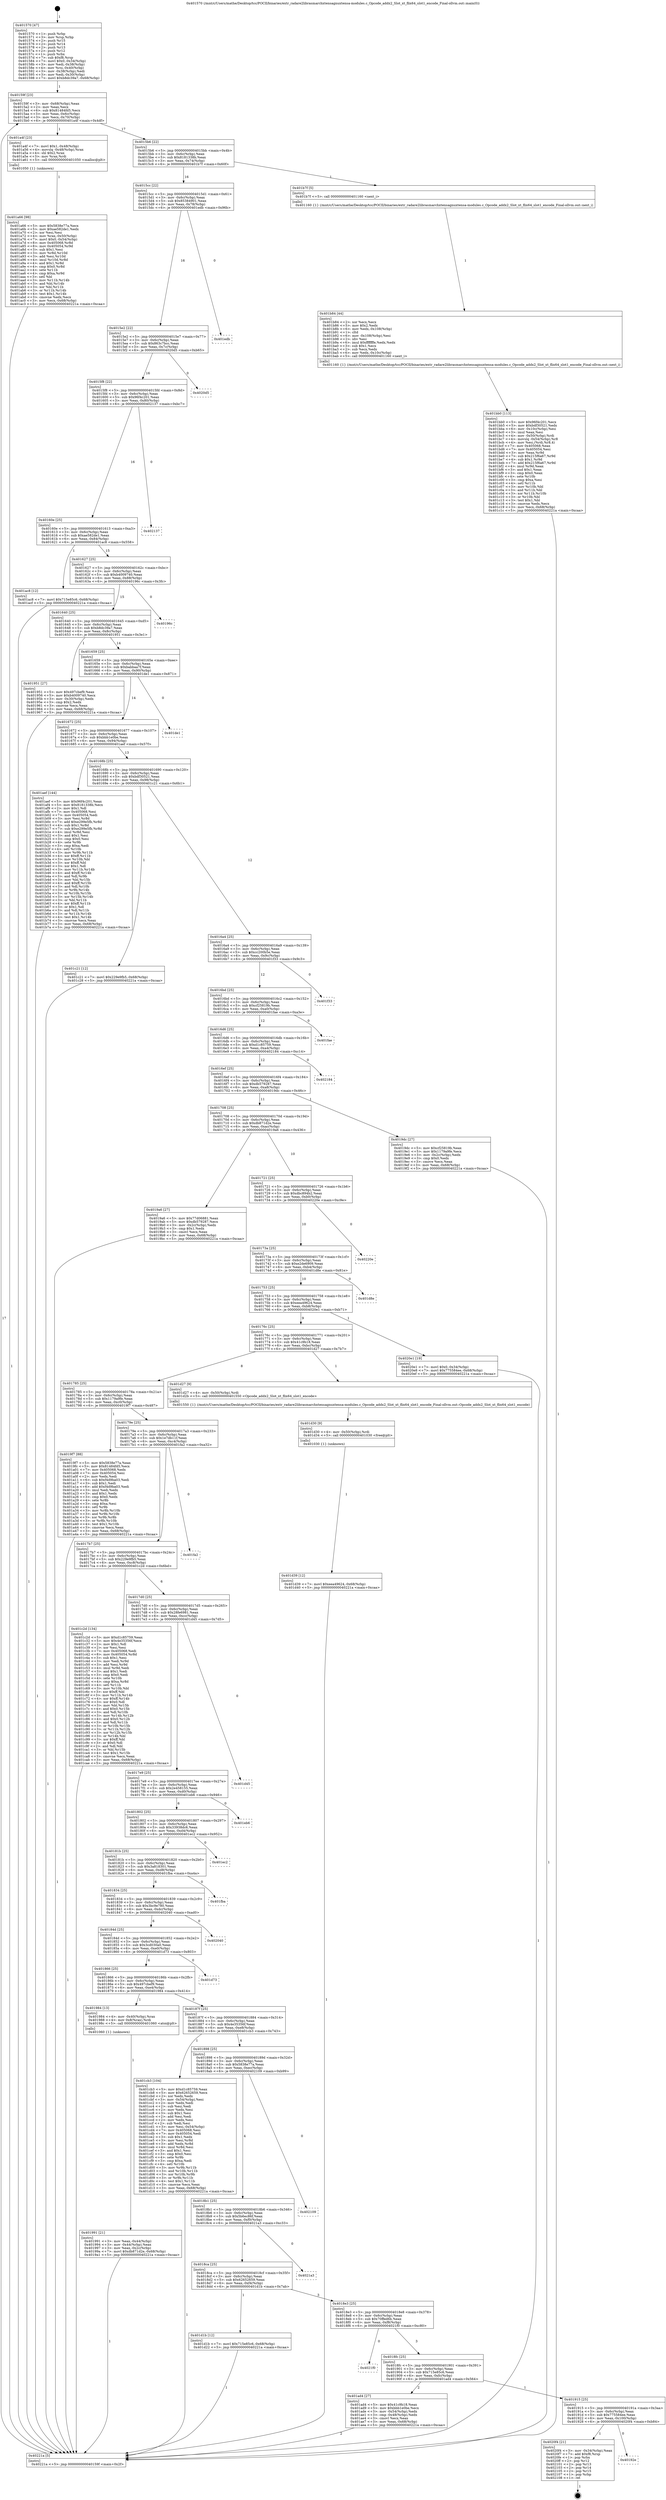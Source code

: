 digraph "0x401570" {
  label = "0x401570 (/mnt/c/Users/mathe/Desktop/tcc/POCII/binaries/extr_radare2librasmarchxtensagnuxtensa-modules.c_Opcode_addx2_Slot_xt_flix64_slot1_encode_Final-ollvm.out::main(0))"
  labelloc = "t"
  node[shape=record]

  Entry [label="",width=0.3,height=0.3,shape=circle,fillcolor=black,style=filled]
  "0x40159f" [label="{
     0x40159f [23]\l
     | [instrs]\l
     &nbsp;&nbsp;0x40159f \<+3\>: mov -0x68(%rbp),%eax\l
     &nbsp;&nbsp;0x4015a2 \<+2\>: mov %eax,%ecx\l
     &nbsp;&nbsp;0x4015a4 \<+6\>: sub $0x81484fd5,%ecx\l
     &nbsp;&nbsp;0x4015aa \<+3\>: mov %eax,-0x6c(%rbp)\l
     &nbsp;&nbsp;0x4015ad \<+3\>: mov %ecx,-0x70(%rbp)\l
     &nbsp;&nbsp;0x4015b0 \<+6\>: je 0000000000401a4f \<main+0x4df\>\l
  }"]
  "0x401a4f" [label="{
     0x401a4f [23]\l
     | [instrs]\l
     &nbsp;&nbsp;0x401a4f \<+7\>: movl $0x1,-0x48(%rbp)\l
     &nbsp;&nbsp;0x401a56 \<+4\>: movslq -0x48(%rbp),%rax\l
     &nbsp;&nbsp;0x401a5a \<+4\>: shl $0x2,%rax\l
     &nbsp;&nbsp;0x401a5e \<+3\>: mov %rax,%rdi\l
     &nbsp;&nbsp;0x401a61 \<+5\>: call 0000000000401050 \<malloc@plt\>\l
     | [calls]\l
     &nbsp;&nbsp;0x401050 \{1\} (unknown)\l
  }"]
  "0x4015b6" [label="{
     0x4015b6 [22]\l
     | [instrs]\l
     &nbsp;&nbsp;0x4015b6 \<+5\>: jmp 00000000004015bb \<main+0x4b\>\l
     &nbsp;&nbsp;0x4015bb \<+3\>: mov -0x6c(%rbp),%eax\l
     &nbsp;&nbsp;0x4015be \<+5\>: sub $0x8181338b,%eax\l
     &nbsp;&nbsp;0x4015c3 \<+3\>: mov %eax,-0x74(%rbp)\l
     &nbsp;&nbsp;0x4015c6 \<+6\>: je 0000000000401b7f \<main+0x60f\>\l
  }"]
  Exit [label="",width=0.3,height=0.3,shape=circle,fillcolor=black,style=filled,peripheries=2]
  "0x401b7f" [label="{
     0x401b7f [5]\l
     | [instrs]\l
     &nbsp;&nbsp;0x401b7f \<+5\>: call 0000000000401160 \<next_i\>\l
     | [calls]\l
     &nbsp;&nbsp;0x401160 \{1\} (/mnt/c/Users/mathe/Desktop/tcc/POCII/binaries/extr_radare2librasmarchxtensagnuxtensa-modules.c_Opcode_addx2_Slot_xt_flix64_slot1_encode_Final-ollvm.out::next_i)\l
  }"]
  "0x4015cc" [label="{
     0x4015cc [22]\l
     | [instrs]\l
     &nbsp;&nbsp;0x4015cc \<+5\>: jmp 00000000004015d1 \<main+0x61\>\l
     &nbsp;&nbsp;0x4015d1 \<+3\>: mov -0x6c(%rbp),%eax\l
     &nbsp;&nbsp;0x4015d4 \<+5\>: sub $0x85384901,%eax\l
     &nbsp;&nbsp;0x4015d9 \<+3\>: mov %eax,-0x78(%rbp)\l
     &nbsp;&nbsp;0x4015dc \<+6\>: je 0000000000401edb \<main+0x96b\>\l
  }"]
  "0x40192e" [label="{
     0x40192e\l
  }", style=dashed]
  "0x401edb" [label="{
     0x401edb\l
  }", style=dashed]
  "0x4015e2" [label="{
     0x4015e2 [22]\l
     | [instrs]\l
     &nbsp;&nbsp;0x4015e2 \<+5\>: jmp 00000000004015e7 \<main+0x77\>\l
     &nbsp;&nbsp;0x4015e7 \<+3\>: mov -0x6c(%rbp),%eax\l
     &nbsp;&nbsp;0x4015ea \<+5\>: sub $0x863c7bcc,%eax\l
     &nbsp;&nbsp;0x4015ef \<+3\>: mov %eax,-0x7c(%rbp)\l
     &nbsp;&nbsp;0x4015f2 \<+6\>: je 00000000004020d5 \<main+0xb65\>\l
  }"]
  "0x4020f4" [label="{
     0x4020f4 [21]\l
     | [instrs]\l
     &nbsp;&nbsp;0x4020f4 \<+3\>: mov -0x34(%rbp),%eax\l
     &nbsp;&nbsp;0x4020f7 \<+7\>: add $0xf8,%rsp\l
     &nbsp;&nbsp;0x4020fe \<+1\>: pop %rbx\l
     &nbsp;&nbsp;0x4020ff \<+2\>: pop %r12\l
     &nbsp;&nbsp;0x402101 \<+2\>: pop %r13\l
     &nbsp;&nbsp;0x402103 \<+2\>: pop %r14\l
     &nbsp;&nbsp;0x402105 \<+2\>: pop %r15\l
     &nbsp;&nbsp;0x402107 \<+1\>: pop %rbp\l
     &nbsp;&nbsp;0x402108 \<+1\>: ret\l
  }"]
  "0x4020d5" [label="{
     0x4020d5\l
  }", style=dashed]
  "0x4015f8" [label="{
     0x4015f8 [22]\l
     | [instrs]\l
     &nbsp;&nbsp;0x4015f8 \<+5\>: jmp 00000000004015fd \<main+0x8d\>\l
     &nbsp;&nbsp;0x4015fd \<+3\>: mov -0x6c(%rbp),%eax\l
     &nbsp;&nbsp;0x401600 \<+5\>: sub $0x96f4c201,%eax\l
     &nbsp;&nbsp;0x401605 \<+3\>: mov %eax,-0x80(%rbp)\l
     &nbsp;&nbsp;0x401608 \<+6\>: je 0000000000402137 \<main+0xbc7\>\l
  }"]
  "0x401d39" [label="{
     0x401d39 [12]\l
     | [instrs]\l
     &nbsp;&nbsp;0x401d39 \<+7\>: movl $0xeea49624,-0x68(%rbp)\l
     &nbsp;&nbsp;0x401d40 \<+5\>: jmp 000000000040221a \<main+0xcaa\>\l
  }"]
  "0x402137" [label="{
     0x402137\l
  }", style=dashed]
  "0x40160e" [label="{
     0x40160e [25]\l
     | [instrs]\l
     &nbsp;&nbsp;0x40160e \<+5\>: jmp 0000000000401613 \<main+0xa3\>\l
     &nbsp;&nbsp;0x401613 \<+3\>: mov -0x6c(%rbp),%eax\l
     &nbsp;&nbsp;0x401616 \<+5\>: sub $0xae582de1,%eax\l
     &nbsp;&nbsp;0x40161b \<+6\>: mov %eax,-0x84(%rbp)\l
     &nbsp;&nbsp;0x401621 \<+6\>: je 0000000000401ac8 \<main+0x558\>\l
  }"]
  "0x401d30" [label="{
     0x401d30 [9]\l
     | [instrs]\l
     &nbsp;&nbsp;0x401d30 \<+4\>: mov -0x50(%rbp),%rdi\l
     &nbsp;&nbsp;0x401d34 \<+5\>: call 0000000000401030 \<free@plt\>\l
     | [calls]\l
     &nbsp;&nbsp;0x401030 \{1\} (unknown)\l
  }"]
  "0x401ac8" [label="{
     0x401ac8 [12]\l
     | [instrs]\l
     &nbsp;&nbsp;0x401ac8 \<+7\>: movl $0x715e85c6,-0x68(%rbp)\l
     &nbsp;&nbsp;0x401acf \<+5\>: jmp 000000000040221a \<main+0xcaa\>\l
  }"]
  "0x401627" [label="{
     0x401627 [25]\l
     | [instrs]\l
     &nbsp;&nbsp;0x401627 \<+5\>: jmp 000000000040162c \<main+0xbc\>\l
     &nbsp;&nbsp;0x40162c \<+3\>: mov -0x6c(%rbp),%eax\l
     &nbsp;&nbsp;0x40162f \<+5\>: sub $0xb4009740,%eax\l
     &nbsp;&nbsp;0x401634 \<+6\>: mov %eax,-0x88(%rbp)\l
     &nbsp;&nbsp;0x40163a \<+6\>: je 000000000040196c \<main+0x3fc\>\l
  }"]
  "0x401bb0" [label="{
     0x401bb0 [113]\l
     | [instrs]\l
     &nbsp;&nbsp;0x401bb0 \<+5\>: mov $0x96f4c201,%ecx\l
     &nbsp;&nbsp;0x401bb5 \<+5\>: mov $0xbdf30521,%edx\l
     &nbsp;&nbsp;0x401bba \<+6\>: mov -0x10c(%rbp),%esi\l
     &nbsp;&nbsp;0x401bc0 \<+3\>: imul %eax,%esi\l
     &nbsp;&nbsp;0x401bc3 \<+4\>: mov -0x50(%rbp),%rdi\l
     &nbsp;&nbsp;0x401bc7 \<+4\>: movslq -0x54(%rbp),%r8\l
     &nbsp;&nbsp;0x401bcb \<+4\>: mov %esi,(%rdi,%r8,4)\l
     &nbsp;&nbsp;0x401bcf \<+7\>: mov 0x405068,%eax\l
     &nbsp;&nbsp;0x401bd6 \<+7\>: mov 0x405054,%esi\l
     &nbsp;&nbsp;0x401bdd \<+3\>: mov %eax,%r9d\l
     &nbsp;&nbsp;0x401be0 \<+7\>: sub $0x215f6a67,%r9d\l
     &nbsp;&nbsp;0x401be7 \<+4\>: sub $0x1,%r9d\l
     &nbsp;&nbsp;0x401beb \<+7\>: add $0x215f6a67,%r9d\l
     &nbsp;&nbsp;0x401bf2 \<+4\>: imul %r9d,%eax\l
     &nbsp;&nbsp;0x401bf6 \<+3\>: and $0x1,%eax\l
     &nbsp;&nbsp;0x401bf9 \<+3\>: cmp $0x0,%eax\l
     &nbsp;&nbsp;0x401bfc \<+4\>: sete %r10b\l
     &nbsp;&nbsp;0x401c00 \<+3\>: cmp $0xa,%esi\l
     &nbsp;&nbsp;0x401c03 \<+4\>: setl %r11b\l
     &nbsp;&nbsp;0x401c07 \<+3\>: mov %r10b,%bl\l
     &nbsp;&nbsp;0x401c0a \<+3\>: and %r11b,%bl\l
     &nbsp;&nbsp;0x401c0d \<+3\>: xor %r11b,%r10b\l
     &nbsp;&nbsp;0x401c10 \<+3\>: or %r10b,%bl\l
     &nbsp;&nbsp;0x401c13 \<+3\>: test $0x1,%bl\l
     &nbsp;&nbsp;0x401c16 \<+3\>: cmovne %edx,%ecx\l
     &nbsp;&nbsp;0x401c19 \<+3\>: mov %ecx,-0x68(%rbp)\l
     &nbsp;&nbsp;0x401c1c \<+5\>: jmp 000000000040221a \<main+0xcaa\>\l
  }"]
  "0x40196c" [label="{
     0x40196c\l
  }", style=dashed]
  "0x401640" [label="{
     0x401640 [25]\l
     | [instrs]\l
     &nbsp;&nbsp;0x401640 \<+5\>: jmp 0000000000401645 \<main+0xd5\>\l
     &nbsp;&nbsp;0x401645 \<+3\>: mov -0x6c(%rbp),%eax\l
     &nbsp;&nbsp;0x401648 \<+5\>: sub $0xb8dc39a7,%eax\l
     &nbsp;&nbsp;0x40164d \<+6\>: mov %eax,-0x8c(%rbp)\l
     &nbsp;&nbsp;0x401653 \<+6\>: je 0000000000401951 \<main+0x3e1\>\l
  }"]
  "0x401b84" [label="{
     0x401b84 [44]\l
     | [instrs]\l
     &nbsp;&nbsp;0x401b84 \<+2\>: xor %ecx,%ecx\l
     &nbsp;&nbsp;0x401b86 \<+5\>: mov $0x2,%edx\l
     &nbsp;&nbsp;0x401b8b \<+6\>: mov %edx,-0x108(%rbp)\l
     &nbsp;&nbsp;0x401b91 \<+1\>: cltd\l
     &nbsp;&nbsp;0x401b92 \<+6\>: mov -0x108(%rbp),%esi\l
     &nbsp;&nbsp;0x401b98 \<+2\>: idiv %esi\l
     &nbsp;&nbsp;0x401b9a \<+6\>: imul $0xfffffffe,%edx,%edx\l
     &nbsp;&nbsp;0x401ba0 \<+3\>: sub $0x1,%ecx\l
     &nbsp;&nbsp;0x401ba3 \<+2\>: sub %ecx,%edx\l
     &nbsp;&nbsp;0x401ba5 \<+6\>: mov %edx,-0x10c(%rbp)\l
     &nbsp;&nbsp;0x401bab \<+5\>: call 0000000000401160 \<next_i\>\l
     | [calls]\l
     &nbsp;&nbsp;0x401160 \{1\} (/mnt/c/Users/mathe/Desktop/tcc/POCII/binaries/extr_radare2librasmarchxtensagnuxtensa-modules.c_Opcode_addx2_Slot_xt_flix64_slot1_encode_Final-ollvm.out::next_i)\l
  }"]
  "0x401951" [label="{
     0x401951 [27]\l
     | [instrs]\l
     &nbsp;&nbsp;0x401951 \<+5\>: mov $0x497cbef9,%eax\l
     &nbsp;&nbsp;0x401956 \<+5\>: mov $0xb4009740,%ecx\l
     &nbsp;&nbsp;0x40195b \<+3\>: mov -0x30(%rbp),%edx\l
     &nbsp;&nbsp;0x40195e \<+3\>: cmp $0x2,%edx\l
     &nbsp;&nbsp;0x401961 \<+3\>: cmovne %ecx,%eax\l
     &nbsp;&nbsp;0x401964 \<+3\>: mov %eax,-0x68(%rbp)\l
     &nbsp;&nbsp;0x401967 \<+5\>: jmp 000000000040221a \<main+0xcaa\>\l
  }"]
  "0x401659" [label="{
     0x401659 [25]\l
     | [instrs]\l
     &nbsp;&nbsp;0x401659 \<+5\>: jmp 000000000040165e \<main+0xee\>\l
     &nbsp;&nbsp;0x40165e \<+3\>: mov -0x6c(%rbp),%eax\l
     &nbsp;&nbsp;0x401661 \<+5\>: sub $0xbabbaa7f,%eax\l
     &nbsp;&nbsp;0x401666 \<+6\>: mov %eax,-0x90(%rbp)\l
     &nbsp;&nbsp;0x40166c \<+6\>: je 0000000000401de1 \<main+0x871\>\l
  }"]
  "0x40221a" [label="{
     0x40221a [5]\l
     | [instrs]\l
     &nbsp;&nbsp;0x40221a \<+5\>: jmp 000000000040159f \<main+0x2f\>\l
  }"]
  "0x401570" [label="{
     0x401570 [47]\l
     | [instrs]\l
     &nbsp;&nbsp;0x401570 \<+1\>: push %rbp\l
     &nbsp;&nbsp;0x401571 \<+3\>: mov %rsp,%rbp\l
     &nbsp;&nbsp;0x401574 \<+2\>: push %r15\l
     &nbsp;&nbsp;0x401576 \<+2\>: push %r14\l
     &nbsp;&nbsp;0x401578 \<+2\>: push %r13\l
     &nbsp;&nbsp;0x40157a \<+2\>: push %r12\l
     &nbsp;&nbsp;0x40157c \<+1\>: push %rbx\l
     &nbsp;&nbsp;0x40157d \<+7\>: sub $0xf8,%rsp\l
     &nbsp;&nbsp;0x401584 \<+7\>: movl $0x0,-0x34(%rbp)\l
     &nbsp;&nbsp;0x40158b \<+3\>: mov %edi,-0x38(%rbp)\l
     &nbsp;&nbsp;0x40158e \<+4\>: mov %rsi,-0x40(%rbp)\l
     &nbsp;&nbsp;0x401592 \<+3\>: mov -0x38(%rbp),%edi\l
     &nbsp;&nbsp;0x401595 \<+3\>: mov %edi,-0x30(%rbp)\l
     &nbsp;&nbsp;0x401598 \<+7\>: movl $0xb8dc39a7,-0x68(%rbp)\l
  }"]
  "0x401915" [label="{
     0x401915 [25]\l
     | [instrs]\l
     &nbsp;&nbsp;0x401915 \<+5\>: jmp 000000000040191a \<main+0x3aa\>\l
     &nbsp;&nbsp;0x40191a \<+3\>: mov -0x6c(%rbp),%eax\l
     &nbsp;&nbsp;0x40191d \<+5\>: sub $0x775584ee,%eax\l
     &nbsp;&nbsp;0x401922 \<+6\>: mov %eax,-0x100(%rbp)\l
     &nbsp;&nbsp;0x401928 \<+6\>: je 00000000004020f4 \<main+0xb84\>\l
  }"]
  "0x401de1" [label="{
     0x401de1\l
  }", style=dashed]
  "0x401672" [label="{
     0x401672 [25]\l
     | [instrs]\l
     &nbsp;&nbsp;0x401672 \<+5\>: jmp 0000000000401677 \<main+0x107\>\l
     &nbsp;&nbsp;0x401677 \<+3\>: mov -0x6c(%rbp),%eax\l
     &nbsp;&nbsp;0x40167a \<+5\>: sub $0xbbb1e0be,%eax\l
     &nbsp;&nbsp;0x40167f \<+6\>: mov %eax,-0x94(%rbp)\l
     &nbsp;&nbsp;0x401685 \<+6\>: je 0000000000401aef \<main+0x57f\>\l
  }"]
  "0x401ad4" [label="{
     0x401ad4 [27]\l
     | [instrs]\l
     &nbsp;&nbsp;0x401ad4 \<+5\>: mov $0x41c9b18,%eax\l
     &nbsp;&nbsp;0x401ad9 \<+5\>: mov $0xbbb1e0be,%ecx\l
     &nbsp;&nbsp;0x401ade \<+3\>: mov -0x54(%rbp),%edx\l
     &nbsp;&nbsp;0x401ae1 \<+3\>: cmp -0x48(%rbp),%edx\l
     &nbsp;&nbsp;0x401ae4 \<+3\>: cmovl %ecx,%eax\l
     &nbsp;&nbsp;0x401ae7 \<+3\>: mov %eax,-0x68(%rbp)\l
     &nbsp;&nbsp;0x401aea \<+5\>: jmp 000000000040221a \<main+0xcaa\>\l
  }"]
  "0x401aef" [label="{
     0x401aef [144]\l
     | [instrs]\l
     &nbsp;&nbsp;0x401aef \<+5\>: mov $0x96f4c201,%eax\l
     &nbsp;&nbsp;0x401af4 \<+5\>: mov $0x8181338b,%ecx\l
     &nbsp;&nbsp;0x401af9 \<+2\>: mov $0x1,%dl\l
     &nbsp;&nbsp;0x401afb \<+7\>: mov 0x405068,%esi\l
     &nbsp;&nbsp;0x401b02 \<+7\>: mov 0x405054,%edi\l
     &nbsp;&nbsp;0x401b09 \<+3\>: mov %esi,%r8d\l
     &nbsp;&nbsp;0x401b0c \<+7\>: add $0xe299e5fb,%r8d\l
     &nbsp;&nbsp;0x401b13 \<+4\>: sub $0x1,%r8d\l
     &nbsp;&nbsp;0x401b17 \<+7\>: sub $0xe299e5fb,%r8d\l
     &nbsp;&nbsp;0x401b1e \<+4\>: imul %r8d,%esi\l
     &nbsp;&nbsp;0x401b22 \<+3\>: and $0x1,%esi\l
     &nbsp;&nbsp;0x401b25 \<+3\>: cmp $0x0,%esi\l
     &nbsp;&nbsp;0x401b28 \<+4\>: sete %r9b\l
     &nbsp;&nbsp;0x401b2c \<+3\>: cmp $0xa,%edi\l
     &nbsp;&nbsp;0x401b2f \<+4\>: setl %r10b\l
     &nbsp;&nbsp;0x401b33 \<+3\>: mov %r9b,%r11b\l
     &nbsp;&nbsp;0x401b36 \<+4\>: xor $0xff,%r11b\l
     &nbsp;&nbsp;0x401b3a \<+3\>: mov %r10b,%bl\l
     &nbsp;&nbsp;0x401b3d \<+3\>: xor $0xff,%bl\l
     &nbsp;&nbsp;0x401b40 \<+3\>: xor $0x1,%dl\l
     &nbsp;&nbsp;0x401b43 \<+3\>: mov %r11b,%r14b\l
     &nbsp;&nbsp;0x401b46 \<+4\>: and $0xff,%r14b\l
     &nbsp;&nbsp;0x401b4a \<+3\>: and %dl,%r9b\l
     &nbsp;&nbsp;0x401b4d \<+3\>: mov %bl,%r15b\l
     &nbsp;&nbsp;0x401b50 \<+4\>: and $0xff,%r15b\l
     &nbsp;&nbsp;0x401b54 \<+3\>: and %dl,%r10b\l
     &nbsp;&nbsp;0x401b57 \<+3\>: or %r9b,%r14b\l
     &nbsp;&nbsp;0x401b5a \<+3\>: or %r10b,%r15b\l
     &nbsp;&nbsp;0x401b5d \<+3\>: xor %r15b,%r14b\l
     &nbsp;&nbsp;0x401b60 \<+3\>: or %bl,%r11b\l
     &nbsp;&nbsp;0x401b63 \<+4\>: xor $0xff,%r11b\l
     &nbsp;&nbsp;0x401b67 \<+3\>: or $0x1,%dl\l
     &nbsp;&nbsp;0x401b6a \<+3\>: and %dl,%r11b\l
     &nbsp;&nbsp;0x401b6d \<+3\>: or %r11b,%r14b\l
     &nbsp;&nbsp;0x401b70 \<+4\>: test $0x1,%r14b\l
     &nbsp;&nbsp;0x401b74 \<+3\>: cmovne %ecx,%eax\l
     &nbsp;&nbsp;0x401b77 \<+3\>: mov %eax,-0x68(%rbp)\l
     &nbsp;&nbsp;0x401b7a \<+5\>: jmp 000000000040221a \<main+0xcaa\>\l
  }"]
  "0x40168b" [label="{
     0x40168b [25]\l
     | [instrs]\l
     &nbsp;&nbsp;0x40168b \<+5\>: jmp 0000000000401690 \<main+0x120\>\l
     &nbsp;&nbsp;0x401690 \<+3\>: mov -0x6c(%rbp),%eax\l
     &nbsp;&nbsp;0x401693 \<+5\>: sub $0xbdf30521,%eax\l
     &nbsp;&nbsp;0x401698 \<+6\>: mov %eax,-0x98(%rbp)\l
     &nbsp;&nbsp;0x40169e \<+6\>: je 0000000000401c21 \<main+0x6b1\>\l
  }"]
  "0x4018fc" [label="{
     0x4018fc [25]\l
     | [instrs]\l
     &nbsp;&nbsp;0x4018fc \<+5\>: jmp 0000000000401901 \<main+0x391\>\l
     &nbsp;&nbsp;0x401901 \<+3\>: mov -0x6c(%rbp),%eax\l
     &nbsp;&nbsp;0x401904 \<+5\>: sub $0x715e85c6,%eax\l
     &nbsp;&nbsp;0x401909 \<+6\>: mov %eax,-0xfc(%rbp)\l
     &nbsp;&nbsp;0x40190f \<+6\>: je 0000000000401ad4 \<main+0x564\>\l
  }"]
  "0x401c21" [label="{
     0x401c21 [12]\l
     | [instrs]\l
     &nbsp;&nbsp;0x401c21 \<+7\>: movl $0x229e9fb5,-0x68(%rbp)\l
     &nbsp;&nbsp;0x401c28 \<+5\>: jmp 000000000040221a \<main+0xcaa\>\l
  }"]
  "0x4016a4" [label="{
     0x4016a4 [25]\l
     | [instrs]\l
     &nbsp;&nbsp;0x4016a4 \<+5\>: jmp 00000000004016a9 \<main+0x139\>\l
     &nbsp;&nbsp;0x4016a9 \<+3\>: mov -0x6c(%rbp),%eax\l
     &nbsp;&nbsp;0x4016ac \<+5\>: sub $0xcc200b5e,%eax\l
     &nbsp;&nbsp;0x4016b1 \<+6\>: mov %eax,-0x9c(%rbp)\l
     &nbsp;&nbsp;0x4016b7 \<+6\>: je 0000000000401f33 \<main+0x9c3\>\l
  }"]
  "0x4021f0" [label="{
     0x4021f0\l
  }", style=dashed]
  "0x401f33" [label="{
     0x401f33\l
  }", style=dashed]
  "0x4016bd" [label="{
     0x4016bd [25]\l
     | [instrs]\l
     &nbsp;&nbsp;0x4016bd \<+5\>: jmp 00000000004016c2 \<main+0x152\>\l
     &nbsp;&nbsp;0x4016c2 \<+3\>: mov -0x6c(%rbp),%eax\l
     &nbsp;&nbsp;0x4016c5 \<+5\>: sub $0xcf25819b,%eax\l
     &nbsp;&nbsp;0x4016ca \<+6\>: mov %eax,-0xa0(%rbp)\l
     &nbsp;&nbsp;0x4016d0 \<+6\>: je 0000000000401fae \<main+0xa3e\>\l
  }"]
  "0x4018e3" [label="{
     0x4018e3 [25]\l
     | [instrs]\l
     &nbsp;&nbsp;0x4018e3 \<+5\>: jmp 00000000004018e8 \<main+0x378\>\l
     &nbsp;&nbsp;0x4018e8 \<+3\>: mov -0x6c(%rbp),%eax\l
     &nbsp;&nbsp;0x4018eb \<+5\>: sub $0x70ffed6b,%eax\l
     &nbsp;&nbsp;0x4018f0 \<+6\>: mov %eax,-0xf8(%rbp)\l
     &nbsp;&nbsp;0x4018f6 \<+6\>: je 00000000004021f0 \<main+0xc80\>\l
  }"]
  "0x401fae" [label="{
     0x401fae\l
  }", style=dashed]
  "0x4016d6" [label="{
     0x4016d6 [25]\l
     | [instrs]\l
     &nbsp;&nbsp;0x4016d6 \<+5\>: jmp 00000000004016db \<main+0x16b\>\l
     &nbsp;&nbsp;0x4016db \<+3\>: mov -0x6c(%rbp),%eax\l
     &nbsp;&nbsp;0x4016de \<+5\>: sub $0xd1c85759,%eax\l
     &nbsp;&nbsp;0x4016e3 \<+6\>: mov %eax,-0xa4(%rbp)\l
     &nbsp;&nbsp;0x4016e9 \<+6\>: je 0000000000402184 \<main+0xc14\>\l
  }"]
  "0x401d1b" [label="{
     0x401d1b [12]\l
     | [instrs]\l
     &nbsp;&nbsp;0x401d1b \<+7\>: movl $0x715e85c6,-0x68(%rbp)\l
     &nbsp;&nbsp;0x401d22 \<+5\>: jmp 000000000040221a \<main+0xcaa\>\l
  }"]
  "0x402184" [label="{
     0x402184\l
  }", style=dashed]
  "0x4016ef" [label="{
     0x4016ef [25]\l
     | [instrs]\l
     &nbsp;&nbsp;0x4016ef \<+5\>: jmp 00000000004016f4 \<main+0x184\>\l
     &nbsp;&nbsp;0x4016f4 \<+3\>: mov -0x6c(%rbp),%eax\l
     &nbsp;&nbsp;0x4016f7 \<+5\>: sub $0xdb579287,%eax\l
     &nbsp;&nbsp;0x4016fc \<+6\>: mov %eax,-0xa8(%rbp)\l
     &nbsp;&nbsp;0x401702 \<+6\>: je 00000000004019dc \<main+0x46c\>\l
  }"]
  "0x4018ca" [label="{
     0x4018ca [25]\l
     | [instrs]\l
     &nbsp;&nbsp;0x4018ca \<+5\>: jmp 00000000004018cf \<main+0x35f\>\l
     &nbsp;&nbsp;0x4018cf \<+3\>: mov -0x6c(%rbp),%eax\l
     &nbsp;&nbsp;0x4018d2 \<+5\>: sub $0x62652659,%eax\l
     &nbsp;&nbsp;0x4018d7 \<+6\>: mov %eax,-0xf4(%rbp)\l
     &nbsp;&nbsp;0x4018dd \<+6\>: je 0000000000401d1b \<main+0x7ab\>\l
  }"]
  "0x4019dc" [label="{
     0x4019dc [27]\l
     | [instrs]\l
     &nbsp;&nbsp;0x4019dc \<+5\>: mov $0xcf25819b,%eax\l
     &nbsp;&nbsp;0x4019e1 \<+5\>: mov $0x1179a9fe,%ecx\l
     &nbsp;&nbsp;0x4019e6 \<+3\>: mov -0x2c(%rbp),%edx\l
     &nbsp;&nbsp;0x4019e9 \<+3\>: cmp $0x0,%edx\l
     &nbsp;&nbsp;0x4019ec \<+3\>: cmove %ecx,%eax\l
     &nbsp;&nbsp;0x4019ef \<+3\>: mov %eax,-0x68(%rbp)\l
     &nbsp;&nbsp;0x4019f2 \<+5\>: jmp 000000000040221a \<main+0xcaa\>\l
  }"]
  "0x401708" [label="{
     0x401708 [25]\l
     | [instrs]\l
     &nbsp;&nbsp;0x401708 \<+5\>: jmp 000000000040170d \<main+0x19d\>\l
     &nbsp;&nbsp;0x40170d \<+3\>: mov -0x6c(%rbp),%eax\l
     &nbsp;&nbsp;0x401710 \<+5\>: sub $0xdb871d2e,%eax\l
     &nbsp;&nbsp;0x401715 \<+6\>: mov %eax,-0xac(%rbp)\l
     &nbsp;&nbsp;0x40171b \<+6\>: je 00000000004019a6 \<main+0x436\>\l
  }"]
  "0x4021a3" [label="{
     0x4021a3\l
  }", style=dashed]
  "0x4019a6" [label="{
     0x4019a6 [27]\l
     | [instrs]\l
     &nbsp;&nbsp;0x4019a6 \<+5\>: mov $0x77d06881,%eax\l
     &nbsp;&nbsp;0x4019ab \<+5\>: mov $0xdb579287,%ecx\l
     &nbsp;&nbsp;0x4019b0 \<+3\>: mov -0x2c(%rbp),%edx\l
     &nbsp;&nbsp;0x4019b3 \<+3\>: cmp $0x1,%edx\l
     &nbsp;&nbsp;0x4019b6 \<+3\>: cmovl %ecx,%eax\l
     &nbsp;&nbsp;0x4019b9 \<+3\>: mov %eax,-0x68(%rbp)\l
     &nbsp;&nbsp;0x4019bc \<+5\>: jmp 000000000040221a \<main+0xcaa\>\l
  }"]
  "0x401721" [label="{
     0x401721 [25]\l
     | [instrs]\l
     &nbsp;&nbsp;0x401721 \<+5\>: jmp 0000000000401726 \<main+0x1b6\>\l
     &nbsp;&nbsp;0x401726 \<+3\>: mov -0x6c(%rbp),%eax\l
     &nbsp;&nbsp;0x401729 \<+5\>: sub $0xdbc894b2,%eax\l
     &nbsp;&nbsp;0x40172e \<+6\>: mov %eax,-0xb0(%rbp)\l
     &nbsp;&nbsp;0x401734 \<+6\>: je 000000000040220e \<main+0xc9e\>\l
  }"]
  "0x4018b1" [label="{
     0x4018b1 [25]\l
     | [instrs]\l
     &nbsp;&nbsp;0x4018b1 \<+5\>: jmp 00000000004018b6 \<main+0x346\>\l
     &nbsp;&nbsp;0x4018b6 \<+3\>: mov -0x6c(%rbp),%eax\l
     &nbsp;&nbsp;0x4018b9 \<+5\>: sub $0x5b6ec86f,%eax\l
     &nbsp;&nbsp;0x4018be \<+6\>: mov %eax,-0xf0(%rbp)\l
     &nbsp;&nbsp;0x4018c4 \<+6\>: je 00000000004021a3 \<main+0xc33\>\l
  }"]
  "0x40220e" [label="{
     0x40220e\l
  }", style=dashed]
  "0x40173a" [label="{
     0x40173a [25]\l
     | [instrs]\l
     &nbsp;&nbsp;0x40173a \<+5\>: jmp 000000000040173f \<main+0x1cf\>\l
     &nbsp;&nbsp;0x40173f \<+3\>: mov -0x6c(%rbp),%eax\l
     &nbsp;&nbsp;0x401742 \<+5\>: sub $0xe2de6909,%eax\l
     &nbsp;&nbsp;0x401747 \<+6\>: mov %eax,-0xb4(%rbp)\l
     &nbsp;&nbsp;0x40174d \<+6\>: je 0000000000401d8e \<main+0x81e\>\l
  }"]
  "0x402109" [label="{
     0x402109\l
  }", style=dashed]
  "0x401d8e" [label="{
     0x401d8e\l
  }", style=dashed]
  "0x401753" [label="{
     0x401753 [25]\l
     | [instrs]\l
     &nbsp;&nbsp;0x401753 \<+5\>: jmp 0000000000401758 \<main+0x1e8\>\l
     &nbsp;&nbsp;0x401758 \<+3\>: mov -0x6c(%rbp),%eax\l
     &nbsp;&nbsp;0x40175b \<+5\>: sub $0xeea49624,%eax\l
     &nbsp;&nbsp;0x401760 \<+6\>: mov %eax,-0xb8(%rbp)\l
     &nbsp;&nbsp;0x401766 \<+6\>: je 00000000004020e1 \<main+0xb71\>\l
  }"]
  "0x401898" [label="{
     0x401898 [25]\l
     | [instrs]\l
     &nbsp;&nbsp;0x401898 \<+5\>: jmp 000000000040189d \<main+0x32d\>\l
     &nbsp;&nbsp;0x40189d \<+3\>: mov -0x6c(%rbp),%eax\l
     &nbsp;&nbsp;0x4018a0 \<+5\>: sub $0x5838e77a,%eax\l
     &nbsp;&nbsp;0x4018a5 \<+6\>: mov %eax,-0xec(%rbp)\l
     &nbsp;&nbsp;0x4018ab \<+6\>: je 0000000000402109 \<main+0xb99\>\l
  }"]
  "0x4020e1" [label="{
     0x4020e1 [19]\l
     | [instrs]\l
     &nbsp;&nbsp;0x4020e1 \<+7\>: movl $0x0,-0x34(%rbp)\l
     &nbsp;&nbsp;0x4020e8 \<+7\>: movl $0x775584ee,-0x68(%rbp)\l
     &nbsp;&nbsp;0x4020ef \<+5\>: jmp 000000000040221a \<main+0xcaa\>\l
  }"]
  "0x40176c" [label="{
     0x40176c [25]\l
     | [instrs]\l
     &nbsp;&nbsp;0x40176c \<+5\>: jmp 0000000000401771 \<main+0x201\>\l
     &nbsp;&nbsp;0x401771 \<+3\>: mov -0x6c(%rbp),%eax\l
     &nbsp;&nbsp;0x401774 \<+5\>: sub $0x41c9b18,%eax\l
     &nbsp;&nbsp;0x401779 \<+6\>: mov %eax,-0xbc(%rbp)\l
     &nbsp;&nbsp;0x40177f \<+6\>: je 0000000000401d27 \<main+0x7b7\>\l
  }"]
  "0x401cb3" [label="{
     0x401cb3 [104]\l
     | [instrs]\l
     &nbsp;&nbsp;0x401cb3 \<+5\>: mov $0xd1c85759,%eax\l
     &nbsp;&nbsp;0x401cb8 \<+5\>: mov $0x62652659,%ecx\l
     &nbsp;&nbsp;0x401cbd \<+2\>: xor %edx,%edx\l
     &nbsp;&nbsp;0x401cbf \<+3\>: mov -0x54(%rbp),%esi\l
     &nbsp;&nbsp;0x401cc2 \<+2\>: mov %edx,%edi\l
     &nbsp;&nbsp;0x401cc4 \<+2\>: sub %esi,%edi\l
     &nbsp;&nbsp;0x401cc6 \<+2\>: mov %edx,%esi\l
     &nbsp;&nbsp;0x401cc8 \<+3\>: sub $0x1,%esi\l
     &nbsp;&nbsp;0x401ccb \<+2\>: add %esi,%edi\l
     &nbsp;&nbsp;0x401ccd \<+2\>: mov %edx,%esi\l
     &nbsp;&nbsp;0x401ccf \<+2\>: sub %edi,%esi\l
     &nbsp;&nbsp;0x401cd1 \<+3\>: mov %esi,-0x54(%rbp)\l
     &nbsp;&nbsp;0x401cd4 \<+7\>: mov 0x405068,%esi\l
     &nbsp;&nbsp;0x401cdb \<+7\>: mov 0x405054,%edi\l
     &nbsp;&nbsp;0x401ce2 \<+3\>: sub $0x1,%edx\l
     &nbsp;&nbsp;0x401ce5 \<+3\>: mov %esi,%r8d\l
     &nbsp;&nbsp;0x401ce8 \<+3\>: add %edx,%r8d\l
     &nbsp;&nbsp;0x401ceb \<+4\>: imul %r8d,%esi\l
     &nbsp;&nbsp;0x401cef \<+3\>: and $0x1,%esi\l
     &nbsp;&nbsp;0x401cf2 \<+3\>: cmp $0x0,%esi\l
     &nbsp;&nbsp;0x401cf5 \<+4\>: sete %r9b\l
     &nbsp;&nbsp;0x401cf9 \<+3\>: cmp $0xa,%edi\l
     &nbsp;&nbsp;0x401cfc \<+4\>: setl %r10b\l
     &nbsp;&nbsp;0x401d00 \<+3\>: mov %r9b,%r11b\l
     &nbsp;&nbsp;0x401d03 \<+3\>: and %r10b,%r11b\l
     &nbsp;&nbsp;0x401d06 \<+3\>: xor %r10b,%r9b\l
     &nbsp;&nbsp;0x401d09 \<+3\>: or %r9b,%r11b\l
     &nbsp;&nbsp;0x401d0c \<+4\>: test $0x1,%r11b\l
     &nbsp;&nbsp;0x401d10 \<+3\>: cmovne %ecx,%eax\l
     &nbsp;&nbsp;0x401d13 \<+3\>: mov %eax,-0x68(%rbp)\l
     &nbsp;&nbsp;0x401d16 \<+5\>: jmp 000000000040221a \<main+0xcaa\>\l
  }"]
  "0x401d27" [label="{
     0x401d27 [9]\l
     | [instrs]\l
     &nbsp;&nbsp;0x401d27 \<+4\>: mov -0x50(%rbp),%rdi\l
     &nbsp;&nbsp;0x401d2b \<+5\>: call 0000000000401550 \<Opcode_addx2_Slot_xt_flix64_slot1_encode\>\l
     | [calls]\l
     &nbsp;&nbsp;0x401550 \{1\} (/mnt/c/Users/mathe/Desktop/tcc/POCII/binaries/extr_radare2librasmarchxtensagnuxtensa-modules.c_Opcode_addx2_Slot_xt_flix64_slot1_encode_Final-ollvm.out::Opcode_addx2_Slot_xt_flix64_slot1_encode)\l
  }"]
  "0x401785" [label="{
     0x401785 [25]\l
     | [instrs]\l
     &nbsp;&nbsp;0x401785 \<+5\>: jmp 000000000040178a \<main+0x21a\>\l
     &nbsp;&nbsp;0x40178a \<+3\>: mov -0x6c(%rbp),%eax\l
     &nbsp;&nbsp;0x40178d \<+5\>: sub $0x1179a9fe,%eax\l
     &nbsp;&nbsp;0x401792 \<+6\>: mov %eax,-0xc0(%rbp)\l
     &nbsp;&nbsp;0x401798 \<+6\>: je 00000000004019f7 \<main+0x487\>\l
  }"]
  "0x401a66" [label="{
     0x401a66 [98]\l
     | [instrs]\l
     &nbsp;&nbsp;0x401a66 \<+5\>: mov $0x5838e77a,%ecx\l
     &nbsp;&nbsp;0x401a6b \<+5\>: mov $0xae582de1,%edx\l
     &nbsp;&nbsp;0x401a70 \<+2\>: xor %esi,%esi\l
     &nbsp;&nbsp;0x401a72 \<+4\>: mov %rax,-0x50(%rbp)\l
     &nbsp;&nbsp;0x401a76 \<+7\>: movl $0x0,-0x54(%rbp)\l
     &nbsp;&nbsp;0x401a7d \<+8\>: mov 0x405068,%r8d\l
     &nbsp;&nbsp;0x401a85 \<+8\>: mov 0x405054,%r9d\l
     &nbsp;&nbsp;0x401a8d \<+3\>: sub $0x1,%esi\l
     &nbsp;&nbsp;0x401a90 \<+3\>: mov %r8d,%r10d\l
     &nbsp;&nbsp;0x401a93 \<+3\>: add %esi,%r10d\l
     &nbsp;&nbsp;0x401a96 \<+4\>: imul %r10d,%r8d\l
     &nbsp;&nbsp;0x401a9a \<+4\>: and $0x1,%r8d\l
     &nbsp;&nbsp;0x401a9e \<+4\>: cmp $0x0,%r8d\l
     &nbsp;&nbsp;0x401aa2 \<+4\>: sete %r11b\l
     &nbsp;&nbsp;0x401aa6 \<+4\>: cmp $0xa,%r9d\l
     &nbsp;&nbsp;0x401aaa \<+3\>: setl %bl\l
     &nbsp;&nbsp;0x401aad \<+3\>: mov %r11b,%r14b\l
     &nbsp;&nbsp;0x401ab0 \<+3\>: and %bl,%r14b\l
     &nbsp;&nbsp;0x401ab3 \<+3\>: xor %bl,%r11b\l
     &nbsp;&nbsp;0x401ab6 \<+3\>: or %r11b,%r14b\l
     &nbsp;&nbsp;0x401ab9 \<+4\>: test $0x1,%r14b\l
     &nbsp;&nbsp;0x401abd \<+3\>: cmovne %edx,%ecx\l
     &nbsp;&nbsp;0x401ac0 \<+3\>: mov %ecx,-0x68(%rbp)\l
     &nbsp;&nbsp;0x401ac3 \<+5\>: jmp 000000000040221a \<main+0xcaa\>\l
  }"]
  "0x4019f7" [label="{
     0x4019f7 [88]\l
     | [instrs]\l
     &nbsp;&nbsp;0x4019f7 \<+5\>: mov $0x5838e77a,%eax\l
     &nbsp;&nbsp;0x4019fc \<+5\>: mov $0x81484fd5,%ecx\l
     &nbsp;&nbsp;0x401a01 \<+7\>: mov 0x405068,%edx\l
     &nbsp;&nbsp;0x401a08 \<+7\>: mov 0x405054,%esi\l
     &nbsp;&nbsp;0x401a0f \<+2\>: mov %edx,%edi\l
     &nbsp;&nbsp;0x401a11 \<+6\>: sub $0xf4d9ba03,%edi\l
     &nbsp;&nbsp;0x401a17 \<+3\>: sub $0x1,%edi\l
     &nbsp;&nbsp;0x401a1a \<+6\>: add $0xf4d9ba03,%edi\l
     &nbsp;&nbsp;0x401a20 \<+3\>: imul %edi,%edx\l
     &nbsp;&nbsp;0x401a23 \<+3\>: and $0x1,%edx\l
     &nbsp;&nbsp;0x401a26 \<+3\>: cmp $0x0,%edx\l
     &nbsp;&nbsp;0x401a29 \<+4\>: sete %r8b\l
     &nbsp;&nbsp;0x401a2d \<+3\>: cmp $0xa,%esi\l
     &nbsp;&nbsp;0x401a30 \<+4\>: setl %r9b\l
     &nbsp;&nbsp;0x401a34 \<+3\>: mov %r8b,%r10b\l
     &nbsp;&nbsp;0x401a37 \<+3\>: and %r9b,%r10b\l
     &nbsp;&nbsp;0x401a3a \<+3\>: xor %r9b,%r8b\l
     &nbsp;&nbsp;0x401a3d \<+3\>: or %r8b,%r10b\l
     &nbsp;&nbsp;0x401a40 \<+4\>: test $0x1,%r10b\l
     &nbsp;&nbsp;0x401a44 \<+3\>: cmovne %ecx,%eax\l
     &nbsp;&nbsp;0x401a47 \<+3\>: mov %eax,-0x68(%rbp)\l
     &nbsp;&nbsp;0x401a4a \<+5\>: jmp 000000000040221a \<main+0xcaa\>\l
  }"]
  "0x40179e" [label="{
     0x40179e [25]\l
     | [instrs]\l
     &nbsp;&nbsp;0x40179e \<+5\>: jmp 00000000004017a3 \<main+0x233\>\l
     &nbsp;&nbsp;0x4017a3 \<+3\>: mov -0x6c(%rbp),%eax\l
     &nbsp;&nbsp;0x4017a6 \<+5\>: sub $0x1e7db11f,%eax\l
     &nbsp;&nbsp;0x4017ab \<+6\>: mov %eax,-0xc4(%rbp)\l
     &nbsp;&nbsp;0x4017b1 \<+6\>: je 0000000000401fa2 \<main+0xa32\>\l
  }"]
  "0x401991" [label="{
     0x401991 [21]\l
     | [instrs]\l
     &nbsp;&nbsp;0x401991 \<+3\>: mov %eax,-0x44(%rbp)\l
     &nbsp;&nbsp;0x401994 \<+3\>: mov -0x44(%rbp),%eax\l
     &nbsp;&nbsp;0x401997 \<+3\>: mov %eax,-0x2c(%rbp)\l
     &nbsp;&nbsp;0x40199a \<+7\>: movl $0xdb871d2e,-0x68(%rbp)\l
     &nbsp;&nbsp;0x4019a1 \<+5\>: jmp 000000000040221a \<main+0xcaa\>\l
  }"]
  "0x401fa2" [label="{
     0x401fa2\l
  }", style=dashed]
  "0x4017b7" [label="{
     0x4017b7 [25]\l
     | [instrs]\l
     &nbsp;&nbsp;0x4017b7 \<+5\>: jmp 00000000004017bc \<main+0x24c\>\l
     &nbsp;&nbsp;0x4017bc \<+3\>: mov -0x6c(%rbp),%eax\l
     &nbsp;&nbsp;0x4017bf \<+5\>: sub $0x229e9fb5,%eax\l
     &nbsp;&nbsp;0x4017c4 \<+6\>: mov %eax,-0xc8(%rbp)\l
     &nbsp;&nbsp;0x4017ca \<+6\>: je 0000000000401c2d \<main+0x6bd\>\l
  }"]
  "0x40187f" [label="{
     0x40187f [25]\l
     | [instrs]\l
     &nbsp;&nbsp;0x40187f \<+5\>: jmp 0000000000401884 \<main+0x314\>\l
     &nbsp;&nbsp;0x401884 \<+3\>: mov -0x6c(%rbp),%eax\l
     &nbsp;&nbsp;0x401887 \<+5\>: sub $0x4e35356f,%eax\l
     &nbsp;&nbsp;0x40188c \<+6\>: mov %eax,-0xe8(%rbp)\l
     &nbsp;&nbsp;0x401892 \<+6\>: je 0000000000401cb3 \<main+0x743\>\l
  }"]
  "0x401c2d" [label="{
     0x401c2d [134]\l
     | [instrs]\l
     &nbsp;&nbsp;0x401c2d \<+5\>: mov $0xd1c85759,%eax\l
     &nbsp;&nbsp;0x401c32 \<+5\>: mov $0x4e35356f,%ecx\l
     &nbsp;&nbsp;0x401c37 \<+2\>: mov $0x1,%dl\l
     &nbsp;&nbsp;0x401c39 \<+2\>: xor %esi,%esi\l
     &nbsp;&nbsp;0x401c3b \<+7\>: mov 0x405068,%edi\l
     &nbsp;&nbsp;0x401c42 \<+8\>: mov 0x405054,%r8d\l
     &nbsp;&nbsp;0x401c4a \<+3\>: sub $0x1,%esi\l
     &nbsp;&nbsp;0x401c4d \<+3\>: mov %edi,%r9d\l
     &nbsp;&nbsp;0x401c50 \<+3\>: add %esi,%r9d\l
     &nbsp;&nbsp;0x401c53 \<+4\>: imul %r9d,%edi\l
     &nbsp;&nbsp;0x401c57 \<+3\>: and $0x1,%edi\l
     &nbsp;&nbsp;0x401c5a \<+3\>: cmp $0x0,%edi\l
     &nbsp;&nbsp;0x401c5d \<+4\>: sete %r10b\l
     &nbsp;&nbsp;0x401c61 \<+4\>: cmp $0xa,%r8d\l
     &nbsp;&nbsp;0x401c65 \<+4\>: setl %r11b\l
     &nbsp;&nbsp;0x401c69 \<+3\>: mov %r10b,%bl\l
     &nbsp;&nbsp;0x401c6c \<+3\>: xor $0xff,%bl\l
     &nbsp;&nbsp;0x401c6f \<+3\>: mov %r11b,%r14b\l
     &nbsp;&nbsp;0x401c72 \<+4\>: xor $0xff,%r14b\l
     &nbsp;&nbsp;0x401c76 \<+3\>: xor $0x0,%dl\l
     &nbsp;&nbsp;0x401c79 \<+3\>: mov %bl,%r15b\l
     &nbsp;&nbsp;0x401c7c \<+4\>: and $0x0,%r15b\l
     &nbsp;&nbsp;0x401c80 \<+3\>: and %dl,%r10b\l
     &nbsp;&nbsp;0x401c83 \<+3\>: mov %r14b,%r12b\l
     &nbsp;&nbsp;0x401c86 \<+4\>: and $0x0,%r12b\l
     &nbsp;&nbsp;0x401c8a \<+3\>: and %dl,%r11b\l
     &nbsp;&nbsp;0x401c8d \<+3\>: or %r10b,%r15b\l
     &nbsp;&nbsp;0x401c90 \<+3\>: or %r11b,%r12b\l
     &nbsp;&nbsp;0x401c93 \<+3\>: xor %r12b,%r15b\l
     &nbsp;&nbsp;0x401c96 \<+3\>: or %r14b,%bl\l
     &nbsp;&nbsp;0x401c99 \<+3\>: xor $0xff,%bl\l
     &nbsp;&nbsp;0x401c9c \<+3\>: or $0x0,%dl\l
     &nbsp;&nbsp;0x401c9f \<+2\>: and %dl,%bl\l
     &nbsp;&nbsp;0x401ca1 \<+3\>: or %bl,%r15b\l
     &nbsp;&nbsp;0x401ca4 \<+4\>: test $0x1,%r15b\l
     &nbsp;&nbsp;0x401ca8 \<+3\>: cmovne %ecx,%eax\l
     &nbsp;&nbsp;0x401cab \<+3\>: mov %eax,-0x68(%rbp)\l
     &nbsp;&nbsp;0x401cae \<+5\>: jmp 000000000040221a \<main+0xcaa\>\l
  }"]
  "0x4017d0" [label="{
     0x4017d0 [25]\l
     | [instrs]\l
     &nbsp;&nbsp;0x4017d0 \<+5\>: jmp 00000000004017d5 \<main+0x265\>\l
     &nbsp;&nbsp;0x4017d5 \<+3\>: mov -0x6c(%rbp),%eax\l
     &nbsp;&nbsp;0x4017d8 \<+5\>: sub $0x28fe6981,%eax\l
     &nbsp;&nbsp;0x4017dd \<+6\>: mov %eax,-0xcc(%rbp)\l
     &nbsp;&nbsp;0x4017e3 \<+6\>: je 0000000000401d45 \<main+0x7d5\>\l
  }"]
  "0x401984" [label="{
     0x401984 [13]\l
     | [instrs]\l
     &nbsp;&nbsp;0x401984 \<+4\>: mov -0x40(%rbp),%rax\l
     &nbsp;&nbsp;0x401988 \<+4\>: mov 0x8(%rax),%rdi\l
     &nbsp;&nbsp;0x40198c \<+5\>: call 0000000000401060 \<atoi@plt\>\l
     | [calls]\l
     &nbsp;&nbsp;0x401060 \{1\} (unknown)\l
  }"]
  "0x401d45" [label="{
     0x401d45\l
  }", style=dashed]
  "0x4017e9" [label="{
     0x4017e9 [25]\l
     | [instrs]\l
     &nbsp;&nbsp;0x4017e9 \<+5\>: jmp 00000000004017ee \<main+0x27e\>\l
     &nbsp;&nbsp;0x4017ee \<+3\>: mov -0x6c(%rbp),%eax\l
     &nbsp;&nbsp;0x4017f1 \<+5\>: sub $0x2e458155,%eax\l
     &nbsp;&nbsp;0x4017f6 \<+6\>: mov %eax,-0xd0(%rbp)\l
     &nbsp;&nbsp;0x4017fc \<+6\>: je 0000000000401eb6 \<main+0x946\>\l
  }"]
  "0x401866" [label="{
     0x401866 [25]\l
     | [instrs]\l
     &nbsp;&nbsp;0x401866 \<+5\>: jmp 000000000040186b \<main+0x2fb\>\l
     &nbsp;&nbsp;0x40186b \<+3\>: mov -0x6c(%rbp),%eax\l
     &nbsp;&nbsp;0x40186e \<+5\>: sub $0x497cbef9,%eax\l
     &nbsp;&nbsp;0x401873 \<+6\>: mov %eax,-0xe4(%rbp)\l
     &nbsp;&nbsp;0x401879 \<+6\>: je 0000000000401984 \<main+0x414\>\l
  }"]
  "0x401eb6" [label="{
     0x401eb6\l
  }", style=dashed]
  "0x401802" [label="{
     0x401802 [25]\l
     | [instrs]\l
     &nbsp;&nbsp;0x401802 \<+5\>: jmp 0000000000401807 \<main+0x297\>\l
     &nbsp;&nbsp;0x401807 \<+3\>: mov -0x6c(%rbp),%eax\l
     &nbsp;&nbsp;0x40180a \<+5\>: sub $0x33938dc6,%eax\l
     &nbsp;&nbsp;0x40180f \<+6\>: mov %eax,-0xd4(%rbp)\l
     &nbsp;&nbsp;0x401815 \<+6\>: je 0000000000401ec2 \<main+0x952\>\l
  }"]
  "0x401d73" [label="{
     0x401d73\l
  }", style=dashed]
  "0x401ec2" [label="{
     0x401ec2\l
  }", style=dashed]
  "0x40181b" [label="{
     0x40181b [25]\l
     | [instrs]\l
     &nbsp;&nbsp;0x40181b \<+5\>: jmp 0000000000401820 \<main+0x2b0\>\l
     &nbsp;&nbsp;0x401820 \<+3\>: mov -0x6c(%rbp),%eax\l
     &nbsp;&nbsp;0x401823 \<+5\>: sub $0x3a818301,%eax\l
     &nbsp;&nbsp;0x401828 \<+6\>: mov %eax,-0xd8(%rbp)\l
     &nbsp;&nbsp;0x40182e \<+6\>: je 0000000000401fba \<main+0xa4a\>\l
  }"]
  "0x40184d" [label="{
     0x40184d [25]\l
     | [instrs]\l
     &nbsp;&nbsp;0x40184d \<+5\>: jmp 0000000000401852 \<main+0x2e2\>\l
     &nbsp;&nbsp;0x401852 \<+3\>: mov -0x6c(%rbp),%eax\l
     &nbsp;&nbsp;0x401855 \<+5\>: sub $0x3cd030a0,%eax\l
     &nbsp;&nbsp;0x40185a \<+6\>: mov %eax,-0xe0(%rbp)\l
     &nbsp;&nbsp;0x401860 \<+6\>: je 0000000000401d73 \<main+0x803\>\l
  }"]
  "0x401fba" [label="{
     0x401fba\l
  }", style=dashed]
  "0x401834" [label="{
     0x401834 [25]\l
     | [instrs]\l
     &nbsp;&nbsp;0x401834 \<+5\>: jmp 0000000000401839 \<main+0x2c9\>\l
     &nbsp;&nbsp;0x401839 \<+3\>: mov -0x6c(%rbp),%eax\l
     &nbsp;&nbsp;0x40183c \<+5\>: sub $0x3bc9e780,%eax\l
     &nbsp;&nbsp;0x401841 \<+6\>: mov %eax,-0xdc(%rbp)\l
     &nbsp;&nbsp;0x401847 \<+6\>: je 0000000000402040 \<main+0xad0\>\l
  }"]
  "0x402040" [label="{
     0x402040\l
  }", style=dashed]
  Entry -> "0x401570" [label=" 1"]
  "0x40159f" -> "0x401a4f" [label=" 1"]
  "0x40159f" -> "0x4015b6" [label=" 17"]
  "0x4020f4" -> Exit [label=" 1"]
  "0x4015b6" -> "0x401b7f" [label=" 1"]
  "0x4015b6" -> "0x4015cc" [label=" 16"]
  "0x401915" -> "0x40192e" [label=" 0"]
  "0x4015cc" -> "0x401edb" [label=" 0"]
  "0x4015cc" -> "0x4015e2" [label=" 16"]
  "0x401915" -> "0x4020f4" [label=" 1"]
  "0x4015e2" -> "0x4020d5" [label=" 0"]
  "0x4015e2" -> "0x4015f8" [label=" 16"]
  "0x4020e1" -> "0x40221a" [label=" 1"]
  "0x4015f8" -> "0x402137" [label=" 0"]
  "0x4015f8" -> "0x40160e" [label=" 16"]
  "0x401d39" -> "0x40221a" [label=" 1"]
  "0x40160e" -> "0x401ac8" [label=" 1"]
  "0x40160e" -> "0x401627" [label=" 15"]
  "0x401d30" -> "0x401d39" [label=" 1"]
  "0x401627" -> "0x40196c" [label=" 0"]
  "0x401627" -> "0x401640" [label=" 15"]
  "0x401d27" -> "0x401d30" [label=" 1"]
  "0x401640" -> "0x401951" [label=" 1"]
  "0x401640" -> "0x401659" [label=" 14"]
  "0x401951" -> "0x40221a" [label=" 1"]
  "0x401570" -> "0x40159f" [label=" 1"]
  "0x40221a" -> "0x40159f" [label=" 17"]
  "0x401d1b" -> "0x40221a" [label=" 1"]
  "0x401659" -> "0x401de1" [label=" 0"]
  "0x401659" -> "0x401672" [label=" 14"]
  "0x401cb3" -> "0x40221a" [label=" 1"]
  "0x401672" -> "0x401aef" [label=" 1"]
  "0x401672" -> "0x40168b" [label=" 13"]
  "0x401c2d" -> "0x40221a" [label=" 1"]
  "0x40168b" -> "0x401c21" [label=" 1"]
  "0x40168b" -> "0x4016a4" [label=" 12"]
  "0x401bb0" -> "0x40221a" [label=" 1"]
  "0x4016a4" -> "0x401f33" [label=" 0"]
  "0x4016a4" -> "0x4016bd" [label=" 12"]
  "0x401b84" -> "0x401bb0" [label=" 1"]
  "0x4016bd" -> "0x401fae" [label=" 0"]
  "0x4016bd" -> "0x4016d6" [label=" 12"]
  "0x401aef" -> "0x40221a" [label=" 1"]
  "0x4016d6" -> "0x402184" [label=" 0"]
  "0x4016d6" -> "0x4016ef" [label=" 12"]
  "0x401ad4" -> "0x40221a" [label=" 2"]
  "0x4016ef" -> "0x4019dc" [label=" 1"]
  "0x4016ef" -> "0x401708" [label=" 11"]
  "0x4018fc" -> "0x401ad4" [label=" 2"]
  "0x401708" -> "0x4019a6" [label=" 1"]
  "0x401708" -> "0x401721" [label=" 10"]
  "0x401c21" -> "0x40221a" [label=" 1"]
  "0x401721" -> "0x40220e" [label=" 0"]
  "0x401721" -> "0x40173a" [label=" 10"]
  "0x4018e3" -> "0x4021f0" [label=" 0"]
  "0x40173a" -> "0x401d8e" [label=" 0"]
  "0x40173a" -> "0x401753" [label=" 10"]
  "0x401b7f" -> "0x401b84" [label=" 1"]
  "0x401753" -> "0x4020e1" [label=" 1"]
  "0x401753" -> "0x40176c" [label=" 9"]
  "0x4018ca" -> "0x401d1b" [label=" 1"]
  "0x40176c" -> "0x401d27" [label=" 1"]
  "0x40176c" -> "0x401785" [label=" 8"]
  "0x4018fc" -> "0x401915" [label=" 1"]
  "0x401785" -> "0x4019f7" [label=" 1"]
  "0x401785" -> "0x40179e" [label=" 7"]
  "0x4018b1" -> "0x4021a3" [label=" 0"]
  "0x40179e" -> "0x401fa2" [label=" 0"]
  "0x40179e" -> "0x4017b7" [label=" 7"]
  "0x4018e3" -> "0x4018fc" [label=" 3"]
  "0x4017b7" -> "0x401c2d" [label=" 1"]
  "0x4017b7" -> "0x4017d0" [label=" 6"]
  "0x401898" -> "0x4018b1" [label=" 4"]
  "0x4017d0" -> "0x401d45" [label=" 0"]
  "0x4017d0" -> "0x4017e9" [label=" 6"]
  "0x401898" -> "0x402109" [label=" 0"]
  "0x4017e9" -> "0x401eb6" [label=" 0"]
  "0x4017e9" -> "0x401802" [label=" 6"]
  "0x40187f" -> "0x401898" [label=" 4"]
  "0x401802" -> "0x401ec2" [label=" 0"]
  "0x401802" -> "0x40181b" [label=" 6"]
  "0x40187f" -> "0x401cb3" [label=" 1"]
  "0x40181b" -> "0x401fba" [label=" 0"]
  "0x40181b" -> "0x401834" [label=" 6"]
  "0x401ac8" -> "0x40221a" [label=" 1"]
  "0x401834" -> "0x402040" [label=" 0"]
  "0x401834" -> "0x40184d" [label=" 6"]
  "0x4018b1" -> "0x4018ca" [label=" 4"]
  "0x40184d" -> "0x401d73" [label=" 0"]
  "0x40184d" -> "0x401866" [label=" 6"]
  "0x4018ca" -> "0x4018e3" [label=" 3"]
  "0x401866" -> "0x401984" [label=" 1"]
  "0x401866" -> "0x40187f" [label=" 5"]
  "0x401984" -> "0x401991" [label=" 1"]
  "0x401991" -> "0x40221a" [label=" 1"]
  "0x4019a6" -> "0x40221a" [label=" 1"]
  "0x4019dc" -> "0x40221a" [label=" 1"]
  "0x4019f7" -> "0x40221a" [label=" 1"]
  "0x401a4f" -> "0x401a66" [label=" 1"]
  "0x401a66" -> "0x40221a" [label=" 1"]
}
